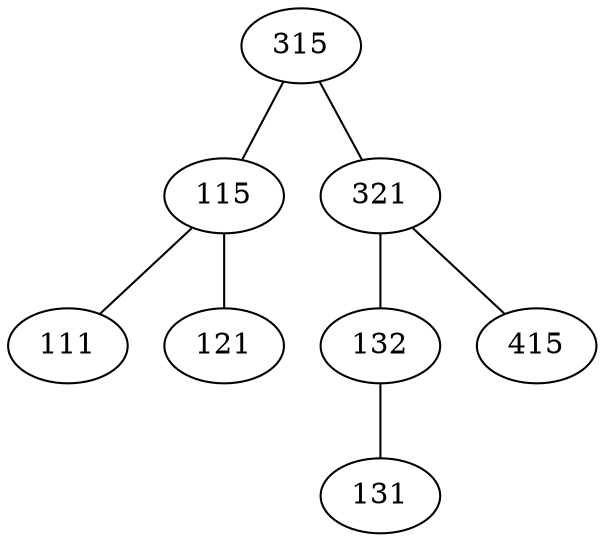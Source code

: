 graph "Tree After Deletion" {
	315
	315 -- 115
	315 -- 321
	115
	115 -- 111
	115 -- 121
	111
	121
	321
	321 -- 132
	321 -- 415
	132
	132 -- 131
	131
	415
}
